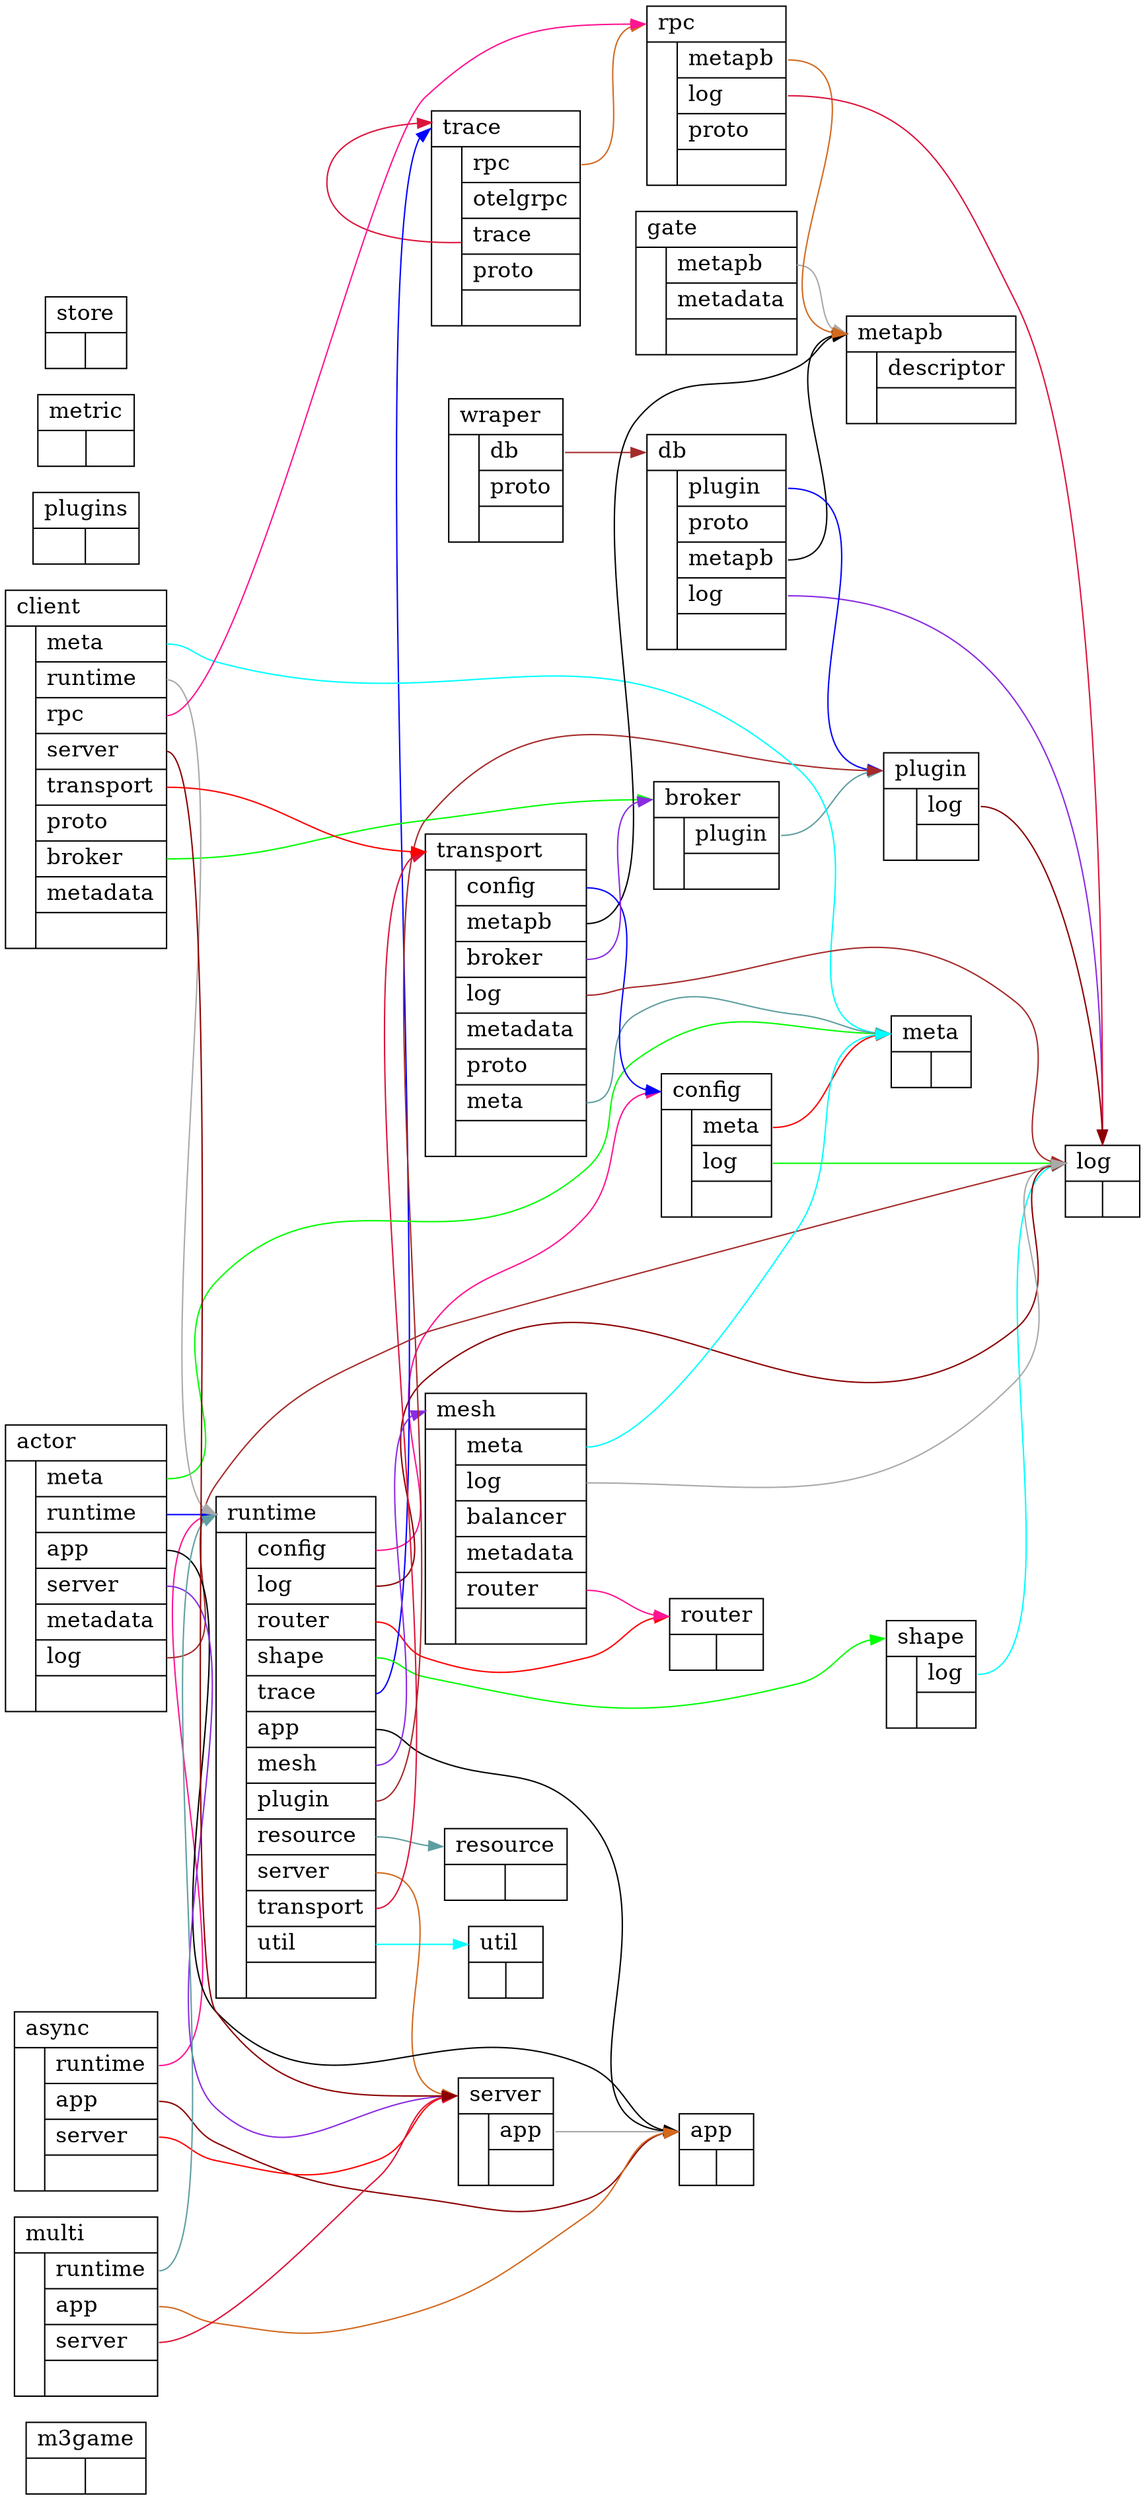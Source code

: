 digraph go_pkg_relation {
    graph [
        rankdir = "LR"
        //splines=polyline
        overlap=false
    ];

    node [
        fontsize = "16"
        shape = "ellipse"
    ];

    edge [
    ];
    "m3game" [
        label = "<head> m3game\l|
            {|{
            }}"
        shape = "record"
    ];
    "meta" [
        label = "<head> meta\l|
            {|{
            }}"
        shape = "record"
    ];
    "metapb" [
        label = "<head> metapb\l|
            {|{
                <descriptor> descriptor\l|
            }}"
        shape = "record"
    ];
    "config" [
        label = "<head> config\l|
            {|{
                <meta> meta\l|
                <log> log\l|
            }}"
        shape = "record"
    ];
    "util" [
        label = "<head> util\l|
            {|{
            }}"
        shape = "record"
    ];
    "plugins" [
        label = "<head> plugins\l|
            {|{
            }}"
        shape = "record"
    ];
    "metric" [
        label = "<head> metric\l|
            {|{
            }}"
        shape = "record"
    ];
    "db" [
        label = "<head> db\l|
            {|{
                <plugin> plugin\l|
                <proto> proto\l|
                <metapb> metapb\l|
                <log> log\l|
            }}"
        shape = "record"
    ];
    "wraper" [
        label = "<head> wraper\l|
            {|{
                <db> db\l|
                <proto> proto\l|
            }}"
        shape = "record"
    ];
    "broker" [
        label = "<head> broker\l|
            {|{
                <plugin> plugin\l|
            }}"
        shape = "record"
    ];
    "log" [
        label = "<head> log\l|
            {|{
            }}"
        shape = "record"
    ];
    "router" [
        label = "<head> router\l|
            {|{
            }}"
        shape = "record"
    ];
    "trace" [
        label = "<head> trace\l|
            {|{
                <rpc> rpc\l|
                <otelgrpc> otelgrpc\l|
                <trace> trace\l|
                <proto> proto\l|
            }}"
        shape = "record"
    ];
    "store" [
        label = "<head> store\l|
            {|{
            }}"
        shape = "record"
    ];
    "shape" [
        label = "<head> shape\l|
            {|{
                <log> log\l|
            }}"
        shape = "record"
    ];
    "gate" [
        label = "<head> gate\l|
            {|{
                <metapb> metapb\l|
                <metadata> metadata\l|
            }}"
        shape = "record"
    ];
    "runtime" [
        label = "<head> runtime\l|
            {|{
                <config> config\l|
                <log> log\l|
                <router> router\l|
                <shape> shape\l|
                <trace> trace\l|
                <app> app\l|
                <mesh> mesh\l|
                <plugin> plugin\l|
                <resource> resource\l|
                <server> server\l|
                <transport> transport\l|
                <util> util\l|
            }}"
        shape = "record"
    ];
    "app" [
        label = "<head> app\l|
            {|{
            }}"
        shape = "record"
    ];
    "resource" [
        label = "<head> resource\l|
            {|{
            }}"
        shape = "record"
    ];
    "server" [
        label = "<head> server\l|
            {|{
                <app> app\l|
            }}"
        shape = "record"
    ];
    "async" [
        label = "<head> async\l|
            {|{
                <runtime> runtime\l|
                <app> app\l|
                <server> server\l|
            }}"
        shape = "record"
    ];
    "actor" [
        label = "<head> actor\l|
            {|{
                <meta> meta\l|
                <runtime> runtime\l|
                <app> app\l|
                <server> server\l|
                <metadata> metadata\l|
                <log> log\l|
            }}"
        shape = "record"
    ];
    "multi" [
        label = "<head> multi\l|
            {|{
                <runtime> runtime\l|
                <app> app\l|
                <server> server\l|
            }}"
        shape = "record"
    ];
    "client" [
        label = "<head> client\l|
            {|{
                <meta> meta\l|
                <runtime> runtime\l|
                <rpc> rpc\l|
                <server> server\l|
                <transport> transport\l|
                <proto> proto\l|
                <broker> broker\l|
                <metadata> metadata\l|
            }}"
        shape = "record"
    ];
    "transport" [
        label = "<head> transport\l|
            {|{
                <config> config\l|
                <metapb> metapb\l|
                <broker> broker\l|
                <log> log\l|
                <metadata> metadata\l|
                <proto> proto\l|
                <meta> meta\l|
            }}"
        shape = "record"
    ];
    "rpc" [
        label = "<head> rpc\l|
            {|{
                <metapb> metapb\l|
                <log> log\l|
                <proto> proto\l|
            }}"
        shape = "record"
    ];
    "mesh" [
        label = "<head> mesh\l|
            {|{
                <meta> meta\l|
                <log> log\l|
                <balancer> balancer\l|
                <metadata> metadata\l|
                <router> router\l|
            }}"
        shape = "record"
    ];
    "plugin" [
        label = "<head> plugin\l|
            {|{
                <log> log\l|
            }}"
        shape = "record"
    ];

    config:meta -> meta:head[color="red"]
    config:log -> log:head[color="green"]
    db:plugin -> plugin:head[color="blue"]
    db:metapb -> metapb:head[color="black"]
    db:log -> log:head[color="blueviolet"]
    wraper:db -> db:head[color="brown"]
    broker:plugin -> plugin:head[color="cadetblue"]
    trace:rpc -> rpc:head[color="chocolate"]
    trace:trace -> trace:head[color="crimson"]
    shape:log -> log:head[color="cyan"]
    gate:metapb -> metapb:head[color="darkgrey"]
    runtime:config -> config:head[color="deeppink"]
    runtime:log -> log:head[color="darkred"]
    runtime:router -> router:head[color="red"]
    runtime:shape -> shape:head[color="green"]
    runtime:trace -> trace:head[color="blue"]
    runtime:app -> app:head[color="black"]
    runtime:mesh -> mesh:head[color="blueviolet"]
    runtime:plugin -> plugin:head[color="brown"]
    runtime:resource -> resource:head[color="cadetblue"]
    runtime:server -> server:head[color="chocolate"]
    runtime:transport -> transport:head[color="crimson"]
    runtime:util -> util:head[color="cyan"]
    server:app -> app:head[color="darkgrey"]
    async:runtime -> runtime:head[color="deeppink"]
    async:app -> app:head[color="darkred"]
    async:server -> server:head[color="red"]
    actor:meta -> meta:head[color="green"]
    actor:runtime -> runtime:head[color="blue"]
    actor:app -> app:head[color="black"]
    actor:server -> server:head[color="blueviolet"]
    actor:log -> log:head[color="brown"]
    multi:runtime -> runtime:head[color="cadetblue"]
    multi:app -> app:head[color="chocolate"]
    multi:server -> server:head[color="crimson"]
    client:meta -> meta:head[color="cyan"]
    client:runtime -> runtime:head[color="darkgrey"]
    client:rpc -> rpc:head[color="deeppink"]
    client:server -> server:head[color="darkred"]
    client:transport -> transport:head[color="red"]
    client:broker -> broker:head[color="green"]
    transport:config -> config:head[color="blue"]
    transport:metapb -> metapb:head[color="black"]
    transport:broker -> broker:head[color="blueviolet"]
    transport:log -> log:head[color="brown"]
    transport:meta -> meta:head[color="cadetblue"]
    rpc:metapb -> metapb:head[color="chocolate"]
    rpc:log -> log:head[color="crimson"]
    mesh:meta -> meta:head[color="cyan"]
    mesh:log -> log:head[color="darkgrey"]
    mesh:router -> router:head[color="deeppink"]
    plugin:log -> log:head[color="darkred"]
}

